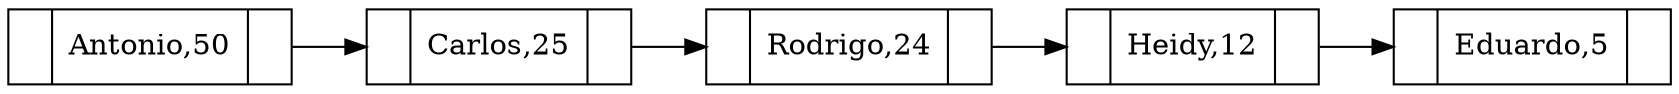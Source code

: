 digraph G{
rankdir = LR;
node [shape= record];
0[label = "{<ref> | <data>Antonio,50 | }"]
1[label = "{<ref> | <data>Carlos,25 | }"]
0->1
1[label = "{<ref> | <data>Carlos,25 | }"]
2[label = "{<ref> | <data>Rodrigo,24 | }"]
1->2
2[label = "{<ref> | <data>Rodrigo,24 | }"]
3[label = "{<ref> | <data>Heidy,12 | }"]
2->3
3[label = "{<ref> | <data>Heidy,12 | }"]
4[label = "{<ref> | <data>Eduardo,5 | }"]
3->4
}